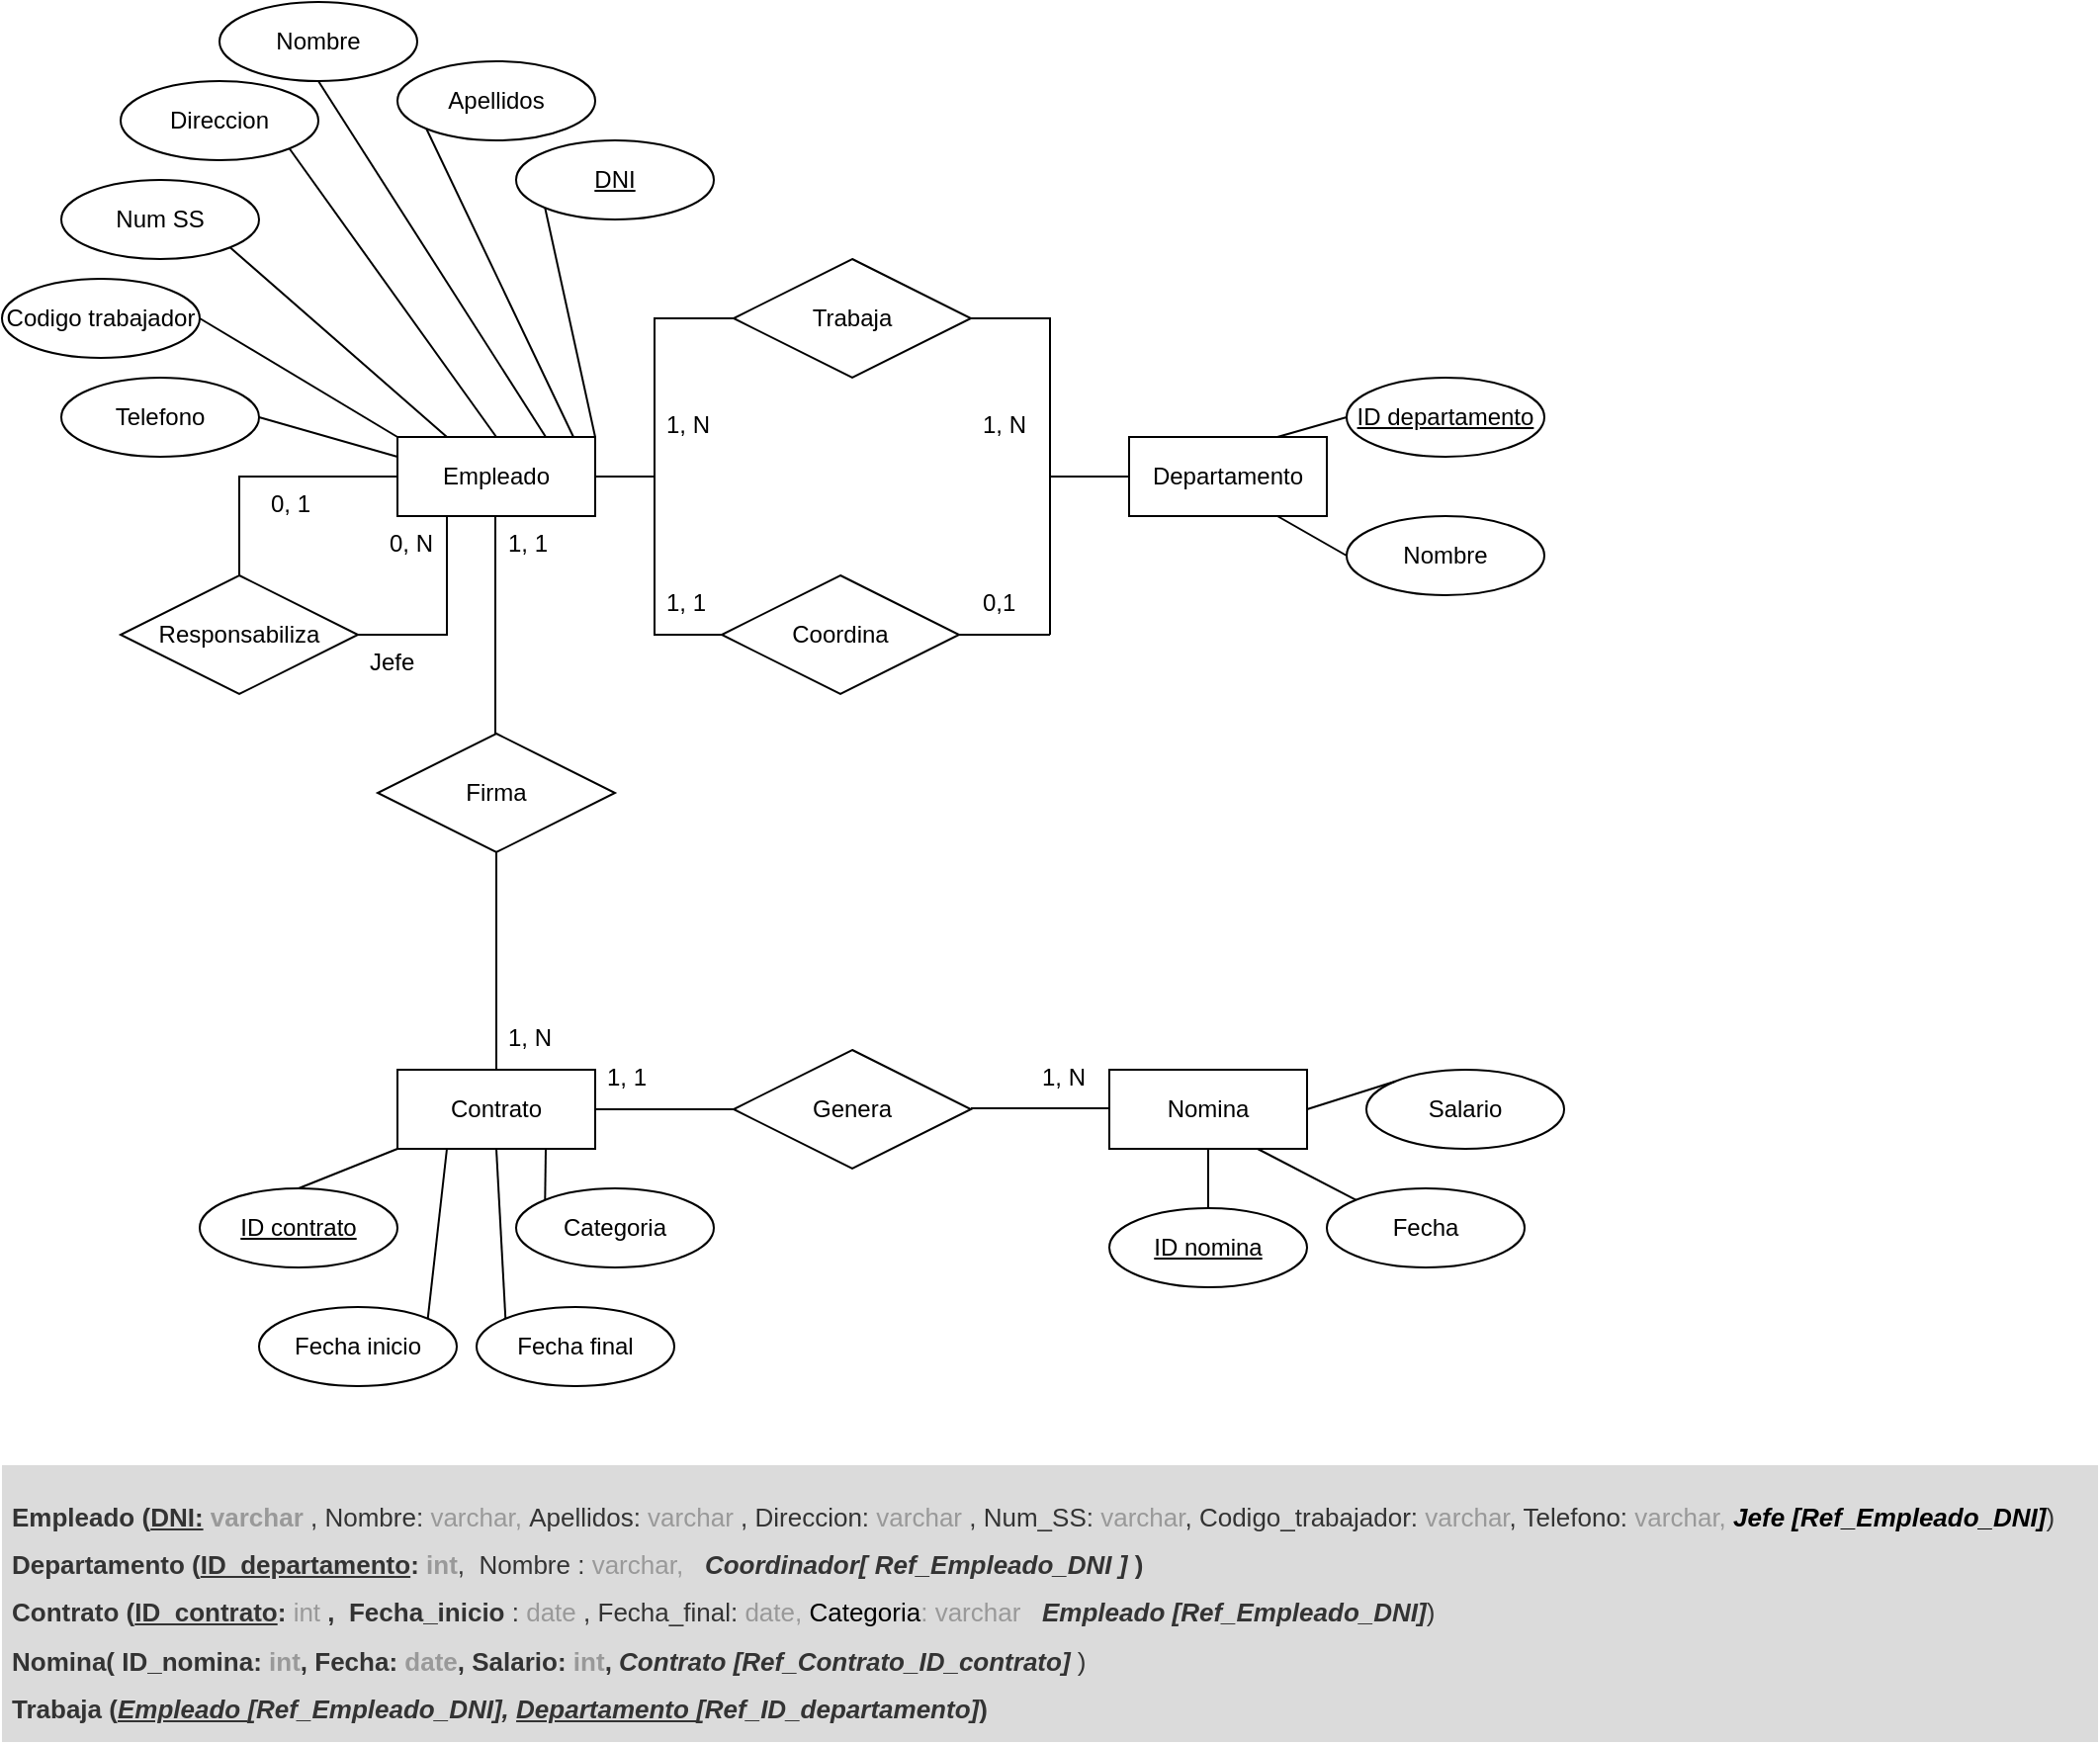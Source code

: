 <mxfile version="22.0.4" type="github">
  <diagram name="Página-1" id="PLl3LoUpIQeQATuizNE1">
    <mxGraphModel dx="2514" dy="882" grid="1" gridSize="10" guides="1" tooltips="1" connect="1" arrows="1" fold="1" page="1" pageScale="1" pageWidth="827" pageHeight="1169" math="0" shadow="0">
      <root>
        <mxCell id="0" />
        <mxCell id="1" parent="0" />
        <mxCell id="HerD0ccNxVNJL3fFop1b-1" value="Empleado" style="whiteSpace=wrap;html=1;align=center;" parent="1" vertex="1">
          <mxGeometry x="170" y="240" width="100" height="40" as="geometry" />
        </mxCell>
        <mxCell id="HerD0ccNxVNJL3fFop1b-2" value="Responsabiliza" style="shape=rhombus;perimeter=rhombusPerimeter;whiteSpace=wrap;html=1;align=center;" parent="1" vertex="1">
          <mxGeometry x="30" y="310" width="120" height="60" as="geometry" />
        </mxCell>
        <mxCell id="HerD0ccNxVNJL3fFop1b-3" value="Departamento" style="whiteSpace=wrap;html=1;align=center;" parent="1" vertex="1">
          <mxGeometry x="540" y="240" width="100" height="40" as="geometry" />
        </mxCell>
        <mxCell id="HerD0ccNxVNJL3fFop1b-4" value="Trabaja" style="shape=rhombus;perimeter=rhombusPerimeter;whiteSpace=wrap;html=1;align=center;" parent="1" vertex="1">
          <mxGeometry x="340" y="150" width="120" height="60" as="geometry" />
        </mxCell>
        <mxCell id="HerD0ccNxVNJL3fFop1b-5" value="Contrato" style="whiteSpace=wrap;html=1;align=center;" parent="1" vertex="1">
          <mxGeometry x="170" y="560" width="100" height="40" as="geometry" />
        </mxCell>
        <mxCell id="HerD0ccNxVNJL3fFop1b-6" value="Nomina" style="whiteSpace=wrap;html=1;align=center;" parent="1" vertex="1">
          <mxGeometry x="530" y="560" width="100" height="40" as="geometry" />
        </mxCell>
        <mxCell id="HerD0ccNxVNJL3fFop1b-7" value="ID nomina" style="ellipse;whiteSpace=wrap;html=1;align=center;fontStyle=4;" parent="1" vertex="1">
          <mxGeometry x="530" y="630" width="100" height="40" as="geometry" />
        </mxCell>
        <mxCell id="HerD0ccNxVNJL3fFop1b-8" value="Fecha" style="ellipse;whiteSpace=wrap;html=1;align=center;" parent="1" vertex="1">
          <mxGeometry x="640" y="620" width="100" height="40" as="geometry" />
        </mxCell>
        <mxCell id="HerD0ccNxVNJL3fFop1b-9" value="Salario" style="ellipse;whiteSpace=wrap;html=1;align=center;" parent="1" vertex="1">
          <mxGeometry x="660" y="560" width="100" height="40" as="geometry" />
        </mxCell>
        <mxCell id="HerD0ccNxVNJL3fFop1b-10" value="Num SS" style="ellipse;whiteSpace=wrap;html=1;align=center;" parent="1" vertex="1">
          <mxGeometry y="110" width="100" height="40" as="geometry" />
        </mxCell>
        <mxCell id="HerD0ccNxVNJL3fFop1b-11" value="Codigo trabajador" style="ellipse;whiteSpace=wrap;html=1;align=center;" parent="1" vertex="1">
          <mxGeometry x="-30" y="160" width="100" height="40" as="geometry" />
        </mxCell>
        <mxCell id="HerD0ccNxVNJL3fFop1b-12" value="Telefono" style="ellipse;whiteSpace=wrap;html=1;align=center;" parent="1" vertex="1">
          <mxGeometry y="210" width="100" height="40" as="geometry" />
        </mxCell>
        <mxCell id="HerD0ccNxVNJL3fFop1b-13" value="Direccion" style="ellipse;whiteSpace=wrap;html=1;align=center;" parent="1" vertex="1">
          <mxGeometry x="30" y="60" width="100" height="40" as="geometry" />
        </mxCell>
        <mxCell id="HerD0ccNxVNJL3fFop1b-14" value="Nombre" style="ellipse;whiteSpace=wrap;html=1;align=center;" parent="1" vertex="1">
          <mxGeometry x="80" y="20" width="100" height="40" as="geometry" />
        </mxCell>
        <mxCell id="HerD0ccNxVNJL3fFop1b-15" value="Apellidos" style="ellipse;whiteSpace=wrap;html=1;align=center;" parent="1" vertex="1">
          <mxGeometry x="170" y="50" width="100" height="40" as="geometry" />
        </mxCell>
        <mxCell id="HerD0ccNxVNJL3fFop1b-16" value="DNI" style="ellipse;whiteSpace=wrap;html=1;align=center;fontStyle=4;" parent="1" vertex="1">
          <mxGeometry x="230" y="90" width="100" height="40" as="geometry" />
        </mxCell>
        <mxCell id="HerD0ccNxVNJL3fFop1b-17" value="" style="endArrow=none;html=1;rounded=0;exitX=1;exitY=0.5;exitDx=0;exitDy=0;entryX=0;entryY=0.25;entryDx=0;entryDy=0;" parent="1" source="HerD0ccNxVNJL3fFop1b-12" target="HerD0ccNxVNJL3fFop1b-1" edge="1">
          <mxGeometry relative="1" as="geometry">
            <mxPoint x="370" y="430" as="sourcePoint" />
            <mxPoint x="170" y="260" as="targetPoint" />
          </mxGeometry>
        </mxCell>
        <mxCell id="HerD0ccNxVNJL3fFop1b-18" value="" style="endArrow=none;html=1;rounded=0;exitX=1;exitY=0.5;exitDx=0;exitDy=0;entryX=0;entryY=0;entryDx=0;entryDy=0;" parent="1" source="HerD0ccNxVNJL3fFop1b-11" target="HerD0ccNxVNJL3fFop1b-1" edge="1">
          <mxGeometry relative="1" as="geometry">
            <mxPoint x="110" y="240" as="sourcePoint" />
            <mxPoint x="180" y="270" as="targetPoint" />
          </mxGeometry>
        </mxCell>
        <mxCell id="HerD0ccNxVNJL3fFop1b-19" value="" style="endArrow=none;html=1;rounded=0;exitX=1;exitY=1;exitDx=0;exitDy=0;entryX=0.25;entryY=0;entryDx=0;entryDy=0;" parent="1" source="HerD0ccNxVNJL3fFop1b-10" target="HerD0ccNxVNJL3fFop1b-1" edge="1">
          <mxGeometry relative="1" as="geometry">
            <mxPoint x="120" y="250" as="sourcePoint" />
            <mxPoint x="190" y="280" as="targetPoint" />
          </mxGeometry>
        </mxCell>
        <mxCell id="HerD0ccNxVNJL3fFop1b-20" value="" style="endArrow=none;html=1;rounded=0;exitX=1;exitY=1;exitDx=0;exitDy=0;entryX=0.5;entryY=0;entryDx=0;entryDy=0;" parent="1" source="HerD0ccNxVNJL3fFop1b-13" target="HerD0ccNxVNJL3fFop1b-1" edge="1">
          <mxGeometry relative="1" as="geometry">
            <mxPoint x="130" y="260" as="sourcePoint" />
            <mxPoint x="200" y="290" as="targetPoint" />
          </mxGeometry>
        </mxCell>
        <mxCell id="HerD0ccNxVNJL3fFop1b-21" value="" style="endArrow=none;html=1;rounded=0;exitX=0.5;exitY=1;exitDx=0;exitDy=0;entryX=0.75;entryY=0;entryDx=0;entryDy=0;" parent="1" source="HerD0ccNxVNJL3fFop1b-14" target="HerD0ccNxVNJL3fFop1b-1" edge="1">
          <mxGeometry relative="1" as="geometry">
            <mxPoint x="140" y="270" as="sourcePoint" />
            <mxPoint x="210" y="300" as="targetPoint" />
          </mxGeometry>
        </mxCell>
        <mxCell id="HerD0ccNxVNJL3fFop1b-22" value="" style="endArrow=none;html=1;rounded=0;exitX=0;exitY=1;exitDx=0;exitDy=0;entryX=0.89;entryY=0;entryDx=0;entryDy=0;entryPerimeter=0;" parent="1" source="HerD0ccNxVNJL3fFop1b-15" target="HerD0ccNxVNJL3fFop1b-1" edge="1">
          <mxGeometry relative="1" as="geometry">
            <mxPoint x="250" y="120" as="sourcePoint" />
            <mxPoint x="230" y="250" as="targetPoint" />
          </mxGeometry>
        </mxCell>
        <mxCell id="HerD0ccNxVNJL3fFop1b-23" value="" style="endArrow=none;html=1;rounded=0;exitX=0;exitY=1;exitDx=0;exitDy=0;" parent="1" source="HerD0ccNxVNJL3fFop1b-16" edge="1">
          <mxGeometry relative="1" as="geometry">
            <mxPoint x="260" y="130" as="sourcePoint" />
            <mxPoint x="270" y="240" as="targetPoint" />
          </mxGeometry>
        </mxCell>
        <mxCell id="HerD0ccNxVNJL3fFop1b-24" value="" style="endArrow=none;html=1;rounded=0;entryX=0;entryY=0.5;entryDx=0;entryDy=0;exitX=0.5;exitY=0;exitDx=0;exitDy=0;" parent="1" source="HerD0ccNxVNJL3fFop1b-2" target="HerD0ccNxVNJL3fFop1b-1" edge="1">
          <mxGeometry relative="1" as="geometry">
            <mxPoint x="370" y="430" as="sourcePoint" />
            <mxPoint x="530" y="430" as="targetPoint" />
            <Array as="points">
              <mxPoint x="90" y="260" />
            </Array>
          </mxGeometry>
        </mxCell>
        <mxCell id="HerD0ccNxVNJL3fFop1b-25" value="Genera" style="shape=rhombus;perimeter=rhombusPerimeter;whiteSpace=wrap;html=1;align=center;" parent="1" vertex="1">
          <mxGeometry x="340" y="550" width="120" height="60" as="geometry" />
        </mxCell>
        <mxCell id="HerD0ccNxVNJL3fFop1b-26" value="" style="endArrow=none;html=1;rounded=0;exitX=1;exitY=0.5;exitDx=0;exitDy=0;entryX=0;entryY=0.5;entryDx=0;entryDy=0;" parent="1" source="HerD0ccNxVNJL3fFop1b-5" target="HerD0ccNxVNJL3fFop1b-25" edge="1">
          <mxGeometry relative="1" as="geometry">
            <mxPoint x="370" y="550" as="sourcePoint" />
            <mxPoint x="530" y="550" as="targetPoint" />
          </mxGeometry>
        </mxCell>
        <mxCell id="HerD0ccNxVNJL3fFop1b-27" value="" style="endArrow=none;html=1;rounded=0;entryX=0;entryY=0.5;entryDx=0;entryDy=0;" parent="1" target="HerD0ccNxVNJL3fFop1b-4" edge="1">
          <mxGeometry relative="1" as="geometry">
            <mxPoint x="300" y="260" as="sourcePoint" />
            <mxPoint x="340" y="260.5" as="targetPoint" />
            <Array as="points">
              <mxPoint x="300" y="180" />
            </Array>
          </mxGeometry>
        </mxCell>
        <mxCell id="HerD0ccNxVNJL3fFop1b-28" value="" style="endArrow=none;html=1;rounded=0;exitX=1;exitY=0.5;exitDx=0;exitDy=0;" parent="1" source="HerD0ccNxVNJL3fFop1b-1" edge="1">
          <mxGeometry relative="1" as="geometry">
            <mxPoint x="460" y="260" as="sourcePoint" />
            <mxPoint x="300" y="260" as="targetPoint" />
          </mxGeometry>
        </mxCell>
        <mxCell id="HerD0ccNxVNJL3fFop1b-29" value="" style="endArrow=none;html=1;rounded=0;exitX=1;exitY=0.5;exitDx=0;exitDy=0;entryX=0.25;entryY=1;entryDx=0;entryDy=0;" parent="1" source="HerD0ccNxVNJL3fFop1b-2" target="HerD0ccNxVNJL3fFop1b-1" edge="1">
          <mxGeometry relative="1" as="geometry">
            <mxPoint x="370" y="430" as="sourcePoint" />
            <mxPoint x="530" y="430" as="targetPoint" />
            <Array as="points">
              <mxPoint x="195" y="340" />
            </Array>
          </mxGeometry>
        </mxCell>
        <mxCell id="HerD0ccNxVNJL3fFop1b-30" value="Firma" style="shape=rhombus;perimeter=rhombusPerimeter;whiteSpace=wrap;html=1;align=center;" parent="1" vertex="1">
          <mxGeometry x="160" y="390" width="120" height="60" as="geometry" />
        </mxCell>
        <mxCell id="HerD0ccNxVNJL3fFop1b-31" value="" style="endArrow=none;html=1;rounded=0;exitX=0.5;exitY=0;exitDx=0;exitDy=0;entryX=0.5;entryY=1;entryDx=0;entryDy=0;" parent="1" source="HerD0ccNxVNJL3fFop1b-5" target="HerD0ccNxVNJL3fFop1b-30" edge="1">
          <mxGeometry relative="1" as="geometry">
            <mxPoint x="370" y="430" as="sourcePoint" />
            <mxPoint x="530" y="430" as="targetPoint" />
          </mxGeometry>
        </mxCell>
        <mxCell id="HerD0ccNxVNJL3fFop1b-32" value="" style="endArrow=none;html=1;rounded=0;exitX=0.5;exitY=0;exitDx=0;exitDy=0;entryX=0.5;entryY=1;entryDx=0;entryDy=0;" parent="1" edge="1">
          <mxGeometry relative="1" as="geometry">
            <mxPoint x="219.5" y="390" as="sourcePoint" />
            <mxPoint x="219.5" y="280" as="targetPoint" />
          </mxGeometry>
        </mxCell>
        <mxCell id="HerD0ccNxVNJL3fFop1b-33" value="" style="endArrow=none;html=1;rounded=0;exitX=1;exitY=0.5;exitDx=0;exitDy=0;entryX=0;entryY=0.5;entryDx=0;entryDy=0;" parent="1" edge="1">
          <mxGeometry relative="1" as="geometry">
            <mxPoint x="460" y="579.5" as="sourcePoint" />
            <mxPoint x="530" y="579.5" as="targetPoint" />
          </mxGeometry>
        </mxCell>
        <mxCell id="HerD0ccNxVNJL3fFop1b-34" value="" style="endArrow=none;html=1;rounded=0;" parent="1" edge="1">
          <mxGeometry relative="1" as="geometry">
            <mxPoint x="300" y="260" as="sourcePoint" />
            <mxPoint x="340" y="340" as="targetPoint" />
            <Array as="points">
              <mxPoint x="300" y="340" />
            </Array>
          </mxGeometry>
        </mxCell>
        <mxCell id="HerD0ccNxVNJL3fFop1b-35" value="Coordina" style="shape=rhombus;perimeter=rhombusPerimeter;whiteSpace=wrap;html=1;align=center;" parent="1" vertex="1">
          <mxGeometry x="334" y="310" width="120" height="60" as="geometry" />
        </mxCell>
        <mxCell id="HerD0ccNxVNJL3fFop1b-36" value="" style="endArrow=none;html=1;rounded=0;exitX=1;exitY=0.5;exitDx=0;exitDy=0;" parent="1" source="HerD0ccNxVNJL3fFop1b-4" edge="1">
          <mxGeometry relative="1" as="geometry">
            <mxPoint x="370" y="430" as="sourcePoint" />
            <mxPoint x="500" y="340" as="targetPoint" />
            <Array as="points">
              <mxPoint x="500" y="180" />
            </Array>
          </mxGeometry>
        </mxCell>
        <mxCell id="HerD0ccNxVNJL3fFop1b-37" value="" style="endArrow=none;html=1;rounded=0;exitX=1;exitY=0.5;exitDx=0;exitDy=0;" parent="1" source="HerD0ccNxVNJL3fFop1b-35" edge="1">
          <mxGeometry relative="1" as="geometry">
            <mxPoint x="370" y="430" as="sourcePoint" />
            <mxPoint x="500" y="340" as="targetPoint" />
          </mxGeometry>
        </mxCell>
        <mxCell id="HerD0ccNxVNJL3fFop1b-38" value="" style="endArrow=none;html=1;rounded=0;" parent="1" target="HerD0ccNxVNJL3fFop1b-3" edge="1">
          <mxGeometry relative="1" as="geometry">
            <mxPoint x="500" y="260" as="sourcePoint" />
            <mxPoint x="530" y="430" as="targetPoint" />
          </mxGeometry>
        </mxCell>
        <mxCell id="HerD0ccNxVNJL3fFop1b-39" value="ID contrato" style="ellipse;whiteSpace=wrap;html=1;align=center;fontStyle=4;" parent="1" vertex="1">
          <mxGeometry x="70" y="620" width="100" height="40" as="geometry" />
        </mxCell>
        <mxCell id="HerD0ccNxVNJL3fFop1b-40" value="Categoria" style="ellipse;whiteSpace=wrap;html=1;align=center;" parent="1" vertex="1">
          <mxGeometry x="230" y="620" width="100" height="40" as="geometry" />
        </mxCell>
        <mxCell id="HerD0ccNxVNJL3fFop1b-41" value="Fecha inicio" style="ellipse;whiteSpace=wrap;html=1;align=center;" parent="1" vertex="1">
          <mxGeometry x="100" y="680" width="100" height="40" as="geometry" />
        </mxCell>
        <mxCell id="HerD0ccNxVNJL3fFop1b-42" value="Fecha final" style="ellipse;whiteSpace=wrap;html=1;align=center;" parent="1" vertex="1">
          <mxGeometry x="210" y="680" width="100" height="40" as="geometry" />
        </mxCell>
        <mxCell id="HerD0ccNxVNJL3fFop1b-43" value="1, N" style="text;strokeColor=none;fillColor=none;spacingLeft=4;spacingRight=4;overflow=hidden;rotatable=0;points=[[0,0.5],[1,0.5]];portConstraint=eastwest;fontSize=12;whiteSpace=wrap;html=1;" parent="1" vertex="1">
          <mxGeometry x="460" y="220" width="40" height="30" as="geometry" />
        </mxCell>
        <mxCell id="HerD0ccNxVNJL3fFop1b-44" value="1, N" style="text;strokeColor=none;fillColor=none;spacingLeft=4;spacingRight=4;overflow=hidden;rotatable=0;points=[[0,0.5],[1,0.5]];portConstraint=eastwest;fontSize=12;whiteSpace=wrap;html=1;" parent="1" vertex="1">
          <mxGeometry x="300" y="220" width="40" height="30" as="geometry" />
        </mxCell>
        <mxCell id="HerD0ccNxVNJL3fFop1b-45" value="0,1" style="text;strokeColor=none;fillColor=none;spacingLeft=4;spacingRight=4;overflow=hidden;rotatable=0;points=[[0,0.5],[1,0.5]];portConstraint=eastwest;fontSize=12;whiteSpace=wrap;html=1;" parent="1" vertex="1">
          <mxGeometry x="460" y="310" width="40" height="30" as="geometry" />
        </mxCell>
        <mxCell id="HerD0ccNxVNJL3fFop1b-46" value="1, 1" style="text;strokeColor=none;fillColor=none;spacingLeft=4;spacingRight=4;overflow=hidden;rotatable=0;points=[[0,0.5],[1,0.5]];portConstraint=eastwest;fontSize=12;whiteSpace=wrap;html=1;" parent="1" vertex="1">
          <mxGeometry x="300" y="310" width="40" height="30" as="geometry" />
        </mxCell>
        <mxCell id="HerD0ccNxVNJL3fFop1b-47" value="0, N" style="text;strokeColor=none;fillColor=none;spacingLeft=4;spacingRight=4;overflow=hidden;rotatable=0;points=[[0,0.5],[1,0.5]];portConstraint=eastwest;fontSize=12;whiteSpace=wrap;html=1;" parent="1" vertex="1">
          <mxGeometry x="160" y="280" width="40" height="30" as="geometry" />
        </mxCell>
        <mxCell id="HerD0ccNxVNJL3fFop1b-48" value="0, 1" style="text;strokeColor=none;fillColor=none;spacingLeft=4;spacingRight=4;overflow=hidden;rotatable=0;points=[[0,0.5],[1,0.5]];portConstraint=eastwest;fontSize=12;whiteSpace=wrap;html=1;" parent="1" vertex="1">
          <mxGeometry x="100" y="260" width="40" height="30" as="geometry" />
        </mxCell>
        <mxCell id="HerD0ccNxVNJL3fFop1b-49" value="ID departamento" style="ellipse;whiteSpace=wrap;html=1;align=center;fontStyle=4;" parent="1" vertex="1">
          <mxGeometry x="650" y="210" width="100" height="40" as="geometry" />
        </mxCell>
        <mxCell id="HerD0ccNxVNJL3fFop1b-50" value="" style="endArrow=none;html=1;rounded=0;exitX=0.5;exitY=0;exitDx=0;exitDy=0;entryX=0;entryY=1;entryDx=0;entryDy=0;" parent="1" source="HerD0ccNxVNJL3fFop1b-39" target="HerD0ccNxVNJL3fFop1b-5" edge="1">
          <mxGeometry relative="1" as="geometry">
            <mxPoint x="380" y="390" as="sourcePoint" />
            <mxPoint x="540" y="390" as="targetPoint" />
          </mxGeometry>
        </mxCell>
        <mxCell id="HerD0ccNxVNJL3fFop1b-51" value="" style="endArrow=none;html=1;rounded=0;exitX=1;exitY=0;exitDx=0;exitDy=0;entryX=0.25;entryY=1;entryDx=0;entryDy=0;" parent="1" source="HerD0ccNxVNJL3fFop1b-41" target="HerD0ccNxVNJL3fFop1b-5" edge="1">
          <mxGeometry relative="1" as="geometry">
            <mxPoint x="380" y="390" as="sourcePoint" />
            <mxPoint x="540" y="390" as="targetPoint" />
          </mxGeometry>
        </mxCell>
        <mxCell id="HerD0ccNxVNJL3fFop1b-52" value="Nombre" style="ellipse;whiteSpace=wrap;html=1;align=center;" parent="1" vertex="1">
          <mxGeometry x="650" y="280" width="100" height="40" as="geometry" />
        </mxCell>
        <mxCell id="HerD0ccNxVNJL3fFop1b-53" value="" style="endArrow=none;html=1;rounded=0;exitX=0;exitY=0;exitDx=0;exitDy=0;entryX=0.5;entryY=1;entryDx=0;entryDy=0;" parent="1" source="HerD0ccNxVNJL3fFop1b-42" target="HerD0ccNxVNJL3fFop1b-5" edge="1">
          <mxGeometry relative="1" as="geometry">
            <mxPoint x="380" y="390" as="sourcePoint" />
            <mxPoint x="540" y="390" as="targetPoint" />
          </mxGeometry>
        </mxCell>
        <mxCell id="HerD0ccNxVNJL3fFop1b-54" value="" style="endArrow=none;html=1;rounded=0;exitX=0;exitY=0;exitDx=0;exitDy=0;entryX=0.75;entryY=1;entryDx=0;entryDy=0;" parent="1" source="HerD0ccNxVNJL3fFop1b-40" target="HerD0ccNxVNJL3fFop1b-5" edge="1">
          <mxGeometry relative="1" as="geometry">
            <mxPoint x="380" y="390" as="sourcePoint" />
            <mxPoint x="540" y="390" as="targetPoint" />
          </mxGeometry>
        </mxCell>
        <mxCell id="HerD0ccNxVNJL3fFop1b-55" value="" style="endArrow=none;html=1;rounded=0;exitX=0.5;exitY=0;exitDx=0;exitDy=0;entryX=0.5;entryY=1;entryDx=0;entryDy=0;" parent="1" source="HerD0ccNxVNJL3fFop1b-7" target="HerD0ccNxVNJL3fFop1b-6" edge="1">
          <mxGeometry relative="1" as="geometry">
            <mxPoint x="380" y="390" as="sourcePoint" />
            <mxPoint x="540" y="390" as="targetPoint" />
          </mxGeometry>
        </mxCell>
        <mxCell id="HerD0ccNxVNJL3fFop1b-56" value="" style="endArrow=none;html=1;rounded=0;exitX=0;exitY=0;exitDx=0;exitDy=0;entryX=0.75;entryY=1;entryDx=0;entryDy=0;" parent="1" source="HerD0ccNxVNJL3fFop1b-8" target="HerD0ccNxVNJL3fFop1b-6" edge="1">
          <mxGeometry relative="1" as="geometry">
            <mxPoint x="380" y="390" as="sourcePoint" />
            <mxPoint x="540" y="390" as="targetPoint" />
          </mxGeometry>
        </mxCell>
        <mxCell id="HerD0ccNxVNJL3fFop1b-57" value="" style="endArrow=none;html=1;rounded=0;exitX=1;exitY=0.5;exitDx=0;exitDy=0;entryX=0;entryY=0;entryDx=0;entryDy=0;" parent="1" source="HerD0ccNxVNJL3fFop1b-6" target="HerD0ccNxVNJL3fFop1b-9" edge="1">
          <mxGeometry relative="1" as="geometry">
            <mxPoint x="380" y="390" as="sourcePoint" />
            <mxPoint x="540" y="390" as="targetPoint" />
          </mxGeometry>
        </mxCell>
        <mxCell id="HerD0ccNxVNJL3fFop1b-58" value="Jefe" style="text;strokeColor=none;fillColor=none;spacingLeft=4;spacingRight=4;overflow=hidden;rotatable=0;points=[[0,0.5],[1,0.5]];portConstraint=eastwest;fontSize=12;whiteSpace=wrap;html=1;" parent="1" vertex="1">
          <mxGeometry x="150" y="340" width="40" height="30" as="geometry" />
        </mxCell>
        <mxCell id="HerD0ccNxVNJL3fFop1b-59" value="1, N" style="text;strokeColor=none;fillColor=none;spacingLeft=4;spacingRight=4;overflow=hidden;rotatable=0;points=[[0,0.5],[1,0.5]];portConstraint=eastwest;fontSize=12;whiteSpace=wrap;html=1;" parent="1" vertex="1">
          <mxGeometry x="220" y="530" width="40" height="30" as="geometry" />
        </mxCell>
        <mxCell id="HerD0ccNxVNJL3fFop1b-60" value="1, 1" style="text;strokeColor=none;fillColor=none;spacingLeft=4;spacingRight=4;overflow=hidden;rotatable=0;points=[[0,0.5],[1,0.5]];portConstraint=eastwest;fontSize=12;whiteSpace=wrap;html=1;" parent="1" vertex="1">
          <mxGeometry x="220" y="280" width="40" height="30" as="geometry" />
        </mxCell>
        <mxCell id="HerD0ccNxVNJL3fFop1b-61" value="1, N" style="text;strokeColor=none;fillColor=none;spacingLeft=4;spacingRight=4;overflow=hidden;rotatable=0;points=[[0,0.5],[1,0.5]];portConstraint=eastwest;fontSize=12;whiteSpace=wrap;html=1;" parent="1" vertex="1">
          <mxGeometry x="490" y="550" width="40" height="30" as="geometry" />
        </mxCell>
        <mxCell id="HerD0ccNxVNJL3fFop1b-62" value="1, 1" style="text;strokeColor=none;fillColor=none;spacingLeft=4;spacingRight=4;overflow=hidden;rotatable=0;points=[[0,0.5],[1,0.5]];portConstraint=eastwest;fontSize=12;whiteSpace=wrap;html=1;" parent="1" vertex="1">
          <mxGeometry x="270" y="550" width="40" height="30" as="geometry" />
        </mxCell>
        <mxCell id="HerD0ccNxVNJL3fFop1b-63" value="" style="endArrow=none;html=1;rounded=0;entryX=0;entryY=0.5;entryDx=0;entryDy=0;exitX=0.75;exitY=0;exitDx=0;exitDy=0;" parent="1" source="HerD0ccNxVNJL3fFop1b-3" target="HerD0ccNxVNJL3fFop1b-49" edge="1">
          <mxGeometry relative="1" as="geometry">
            <mxPoint x="380" y="390" as="sourcePoint" />
            <mxPoint x="540" y="390" as="targetPoint" />
          </mxGeometry>
        </mxCell>
        <mxCell id="HerD0ccNxVNJL3fFop1b-64" value="" style="endArrow=none;html=1;rounded=0;exitX=0.75;exitY=1;exitDx=0;exitDy=0;entryX=0;entryY=0.5;entryDx=0;entryDy=0;" parent="1" source="HerD0ccNxVNJL3fFop1b-3" target="HerD0ccNxVNJL3fFop1b-52" edge="1">
          <mxGeometry relative="1" as="geometry">
            <mxPoint x="380" y="390" as="sourcePoint" />
            <mxPoint x="540" y="390" as="targetPoint" />
          </mxGeometry>
        </mxCell>
        <mxCell id="ZJW3PWLa7ayAjHTxs4St-1" value="&lt;h1 style=&quot;font-size: 13px;&quot;&gt;&lt;span style=&quot;background-color: initial;&quot;&gt;Empleado (&lt;u&gt;DNI:&lt;/u&gt;&lt;font color=&quot;#999999&quot;&gt;&amp;nbsp;varchar&lt;/font&gt;&lt;/span&gt;&lt;span style=&quot;background-color: initial;&quot;&gt;&lt;span style=&quot;font-weight: normal;&quot;&gt;&amp;nbsp;, Nombre: &lt;font color=&quot;#999999&quot;&gt;varchar&lt;/font&gt;&lt;/span&gt;&lt;font style=&quot;font-weight: normal;&quot; color=&quot;#999999&quot;&gt;,&amp;nbsp;&lt;/font&gt;&lt;span style=&quot;font-weight: normal;&quot;&gt;Apellidos:&lt;/span&gt;&lt;font style=&quot;font-weight: normal;&quot; color=&quot;#999999&quot;&gt;&amp;nbsp;varchar&amp;nbsp;&lt;/font&gt;&lt;span style=&quot;font-weight: normal;&quot;&gt;, Direccion: &lt;font color=&quot;#999999&quot;&gt;varchar&lt;/font&gt;&lt;/span&gt;&lt;span style=&quot;font-weight: normal;&quot;&gt;&amp;nbsp;, Num_SS: &lt;/span&gt;&lt;font style=&quot;font-weight: normal;&quot; color=&quot;#999999&quot;&gt;varchar&lt;/font&gt;&lt;span style=&quot;font-weight: normal;&quot;&gt;, Codigo_trabajador: &lt;/span&gt;&lt;font style=&quot;font-weight: normal;&quot; color=&quot;#999999&quot;&gt;varchar&lt;/font&gt;&lt;span style=&quot;font-weight: normal;&quot;&gt;, Telefono: &lt;/span&gt;&lt;font style=&quot;font-weight: normal;&quot; color=&quot;#999999&quot;&gt;varchar, &lt;/font&gt;&lt;i style=&quot;&quot;&gt;&lt;font style=&quot;&quot; color=&quot;#000000&quot;&gt;Jefe [Ref_Empleado_DNI]&lt;/font&gt;&lt;/i&gt;&lt;span style=&quot;font-weight: normal;&quot;&gt;)&lt;/span&gt;&lt;/span&gt;&lt;/h1&gt;&lt;div&gt;&lt;h1 style=&quot;border-color: var(--border-color); font-size: 13px;&quot;&gt;&lt;font style=&quot;border-color: var(--border-color);&quot;&gt;Departamento (&lt;u&gt;ID_departamento&lt;/u&gt;: &lt;font color=&quot;#999999&quot;&gt;int&lt;/font&gt;&lt;/font&gt;&lt;font style=&quot;border-color: var(--border-color);&quot;&gt;&lt;span style=&quot;font-weight: normal;&quot;&gt;,&amp;nbsp; Nombre : &lt;font color=&quot;#999999&quot;&gt;varchar&lt;/font&gt;&lt;/span&gt;&lt;font style=&quot;font-weight: normal;&quot; color=&quot;#999999&quot;&gt;,&amp;nbsp;&amp;nbsp;&lt;/font&gt;&amp;nbsp;&lt;/font&gt;&lt;i style=&quot;&quot;&gt;Coordinador[ Ref_Empleado_DNI ] &lt;/i&gt;)&lt;/h1&gt;&lt;/div&gt;&lt;h1 style=&quot;font-size: 13px;&quot;&gt;&lt;font style=&quot;font-size: 13px;&quot;&gt;Contrato (&lt;u&gt;ID_contrato&lt;/u&gt;&lt;/font&gt;&lt;font style=&quot;font-size: 13px;&quot;&gt;:&lt;span style=&quot;font-weight: normal;&quot;&gt; &lt;font color=&quot;#999999&quot;&gt;int&lt;/font&gt;&lt;/span&gt;&lt;/font&gt;&lt;font style=&quot;font-size: 13px;&quot;&gt; , &amp;nbsp;Fecha_inicio&lt;/font&gt;&lt;font style=&quot;font-size: 13px;&quot;&gt;&lt;span style=&quot;font-weight: normal;&quot;&gt;&amp;nbsp;: &lt;font color=&quot;#999999&quot;&gt;date&lt;/font&gt;&lt;/span&gt;&lt;font style=&quot;font-weight: normal;&quot; color=&quot;#999999&quot;&gt;&amp;nbsp;&lt;/font&gt;&lt;span style=&quot;font-weight: normal;&quot;&gt;, Fecha_final:&lt;/span&gt;&lt;font style=&quot;font-weight: normal;&quot; color=&quot;#999999&quot;&gt;&amp;nbsp;date, &lt;/font&gt;&lt;font color=&quot;#000000&quot; style=&quot;font-weight: normal;&quot;&gt;Categoria&lt;/font&gt;&lt;font style=&quot;font-weight: normal;&quot; color=&quot;#999999&quot;&gt;: varchar&amp;nbsp;&amp;nbsp;&lt;/font&gt;&amp;nbsp;&lt;i&gt;Empleado [Ref_Empleado_DNI]&lt;/i&gt;&lt;/font&gt;&lt;font style=&quot;font-weight: normal; font-size: 13px;&quot;&gt;)&lt;/font&gt;&lt;/h1&gt;&lt;h1 style=&quot;font-size: 13px;&quot;&gt;&lt;font style=&quot;font-size: 13px;&quot;&gt;Nomina( ID_nomina: &lt;font color=&quot;#999999&quot;&gt;int&lt;/font&gt;, Fecha: &lt;font color=&quot;#999999&quot;&gt;date&lt;/font&gt;, Salario: &lt;font color=&quot;#999999&quot;&gt;int&lt;/font&gt;, &lt;i&gt;Contrato [Ref_Contrato_ID_contrato]&lt;/i&gt;&lt;/font&gt;&lt;font style=&quot;background-color: initial; font-weight: normal; border-color: var(--border-color);&quot;&gt;&lt;i&gt;&amp;nbsp;&lt;/i&gt;&lt;/font&gt;&lt;span style=&quot;background-color: initial; font-weight: normal;&quot;&gt;)&amp;nbsp;&lt;/span&gt;&lt;/h1&gt;&lt;div&gt;&lt;font style=&quot;font-size: 13px;&quot;&gt;&lt;b style=&quot;&quot;&gt;Trabaja (&lt;i style=&quot;&quot;&gt;&lt;u&gt;Empleado &lt;/u&gt;[Ref_Empleado_DNI], &lt;u&gt;Departamento &lt;/u&gt;[Ref_ID_departamento]&lt;/i&gt;)&lt;/b&gt;&lt;/font&gt;&lt;/div&gt;" style="text;html=1;strokeColor=none;fillColor=#dbdbdb;spacing=5;spacingTop=0;whiteSpace=wrap;overflow=hidden;rounded=0;fontColor=#333333;" parent="1" vertex="1">
          <mxGeometry x="-30" y="760" width="1060" height="140" as="geometry" />
        </mxCell>
      </root>
    </mxGraphModel>
  </diagram>
</mxfile>
